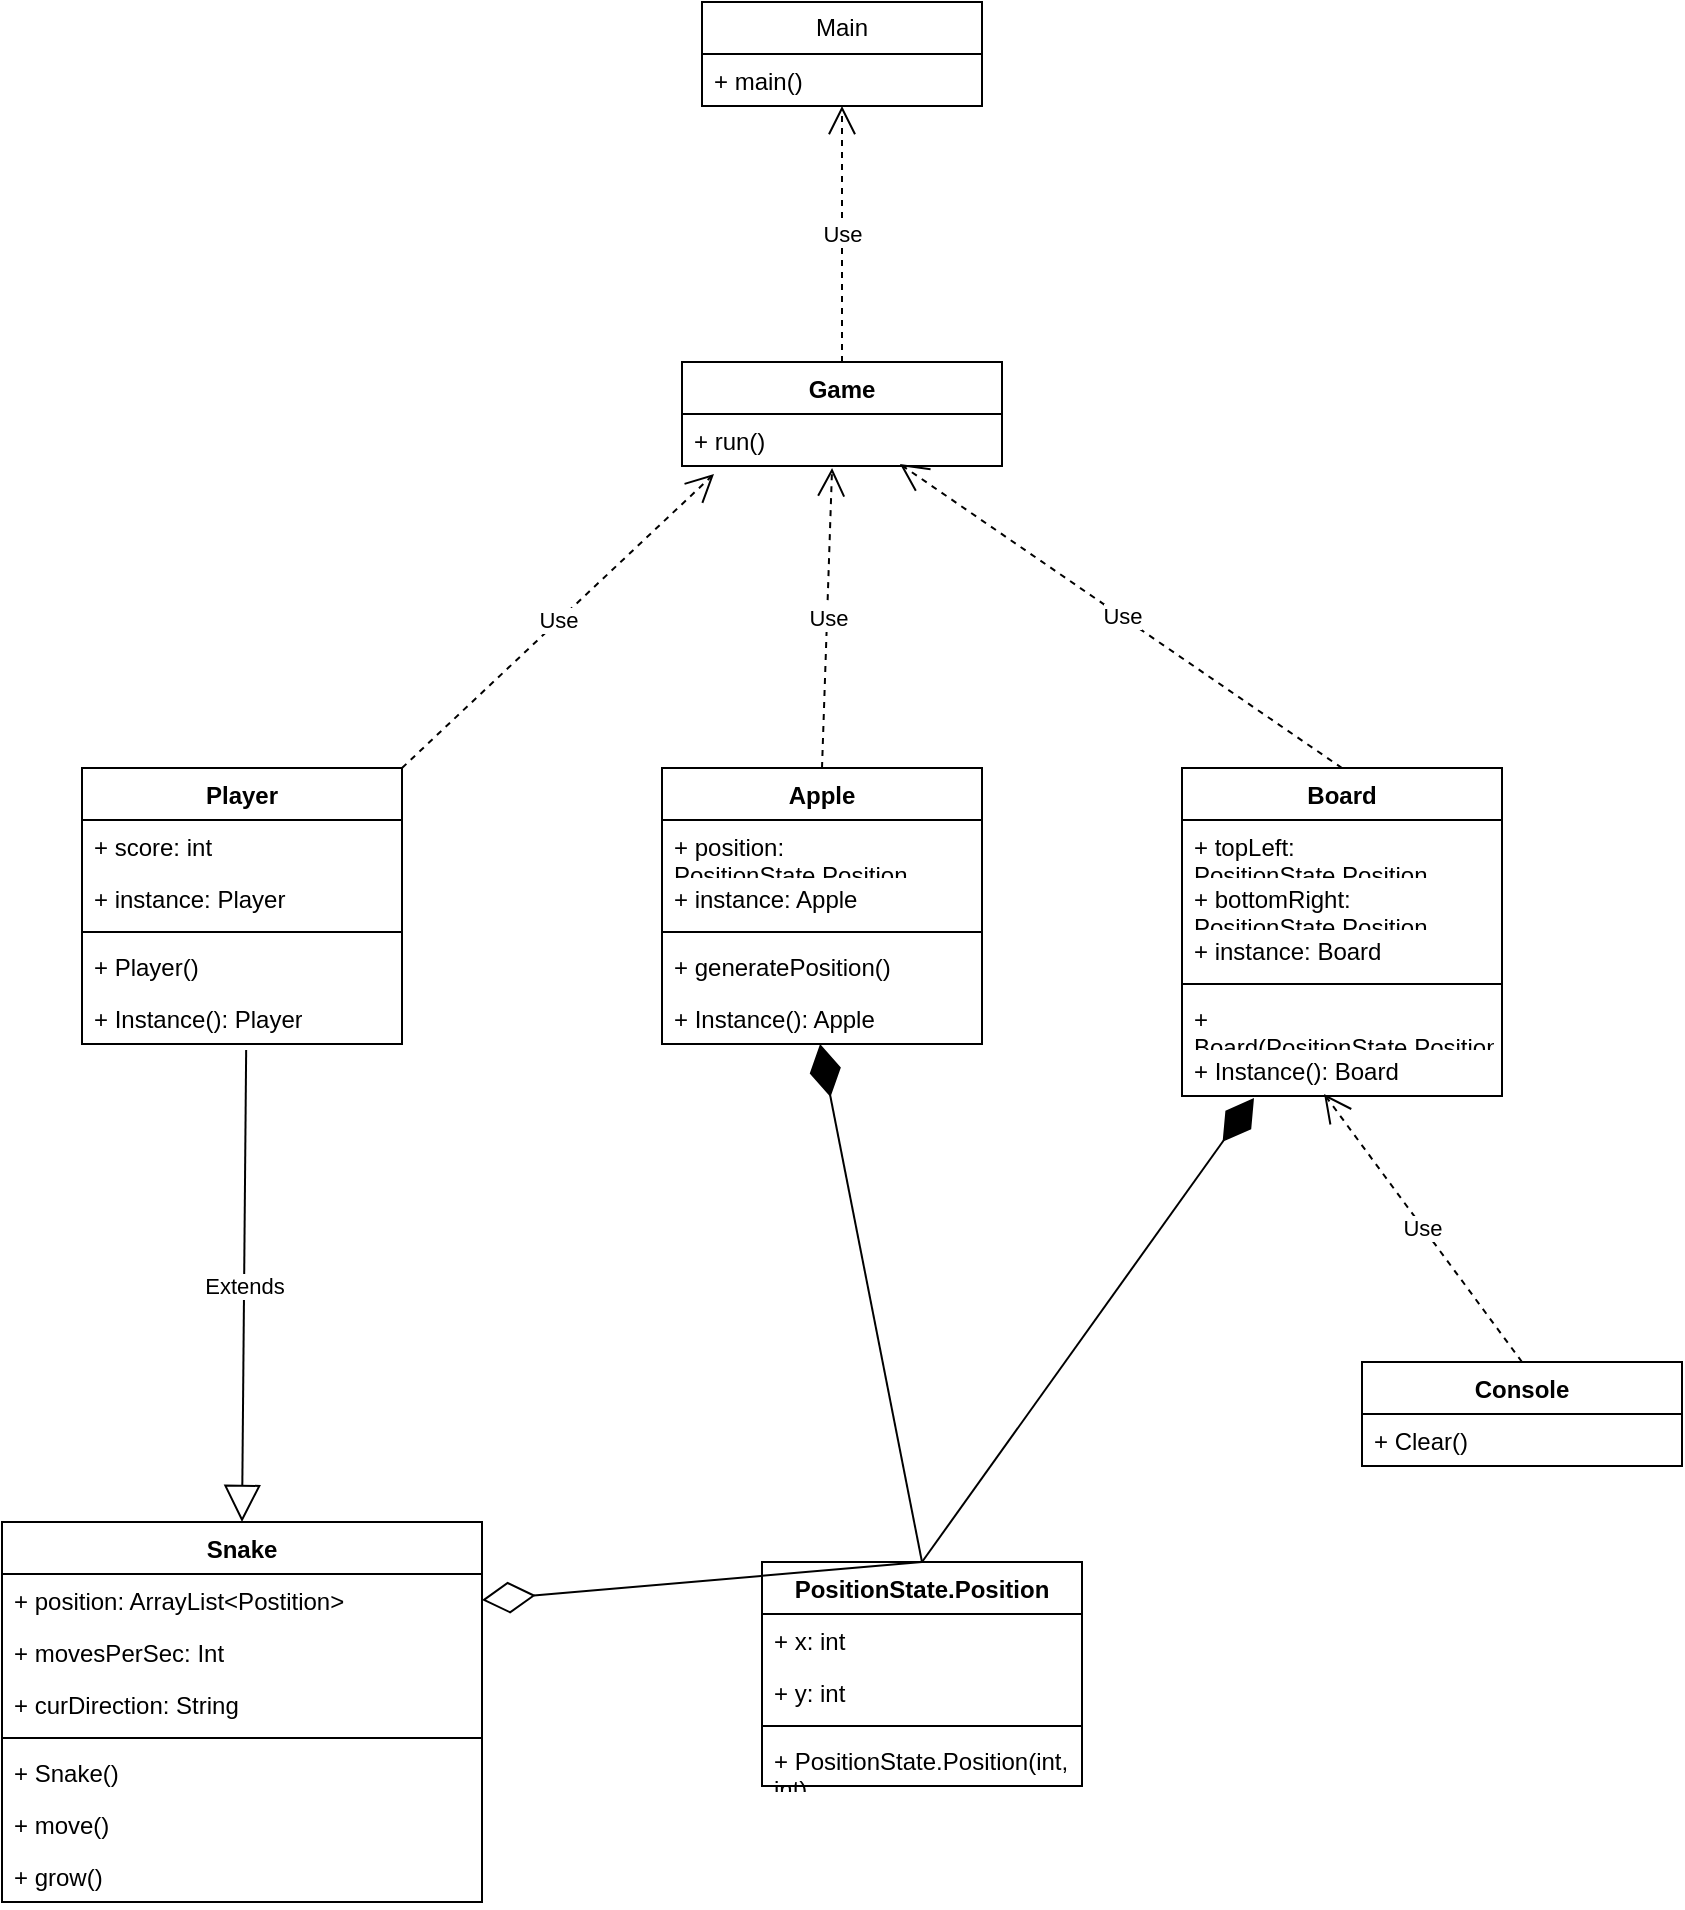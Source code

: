 <mxfile version="22.0.3" type="device">
  <diagram name="Page-1" id="xZm5ksWo7evVlGporeuc">
    <mxGraphModel dx="1256" dy="1187" grid="1" gridSize="10" guides="1" tooltips="1" connect="1" arrows="1" fold="1" page="1" pageScale="1" pageWidth="6000" pageHeight="6000" math="0" shadow="0">
      <root>
        <mxCell id="0" />
        <mxCell id="1" parent="0" />
        <mxCell id="t_h7PC8U5E-JY6uui9RC-5" value="Snake" style="swimlane;fontStyle=1;align=center;verticalAlign=top;childLayout=stackLayout;horizontal=1;startSize=26;horizontalStack=0;resizeParent=1;resizeParentMax=0;resizeLast=0;collapsible=1;marginBottom=0;whiteSpace=wrap;html=1;" parent="1" vertex="1">
          <mxGeometry x="3540" y="2900" width="240" height="190" as="geometry" />
        </mxCell>
        <mxCell id="t_h7PC8U5E-JY6uui9RC-18" value="+ position: ArrayList&amp;lt;Postition&amp;gt;" style="text;strokeColor=none;fillColor=none;align=left;verticalAlign=top;spacingLeft=4;spacingRight=4;overflow=hidden;rotatable=0;points=[[0,0.5],[1,0.5]];portConstraint=eastwest;whiteSpace=wrap;html=1;" parent="t_h7PC8U5E-JY6uui9RC-5" vertex="1">
          <mxGeometry y="26" width="240" height="26" as="geometry" />
        </mxCell>
        <mxCell id="t_h7PC8U5E-JY6uui9RC-19" value="+ movesPerSec: Int" style="text;strokeColor=none;fillColor=none;align=left;verticalAlign=top;spacingLeft=4;spacingRight=4;overflow=hidden;rotatable=0;points=[[0,0.5],[1,0.5]];portConstraint=eastwest;whiteSpace=wrap;html=1;" parent="t_h7PC8U5E-JY6uui9RC-5" vertex="1">
          <mxGeometry y="52" width="240" height="26" as="geometry" />
        </mxCell>
        <mxCell id="t_h7PC8U5E-JY6uui9RC-6" value="+ curDirection: String" style="text;strokeColor=none;fillColor=none;align=left;verticalAlign=top;spacingLeft=4;spacingRight=4;overflow=hidden;rotatable=0;points=[[0,0.5],[1,0.5]];portConstraint=eastwest;whiteSpace=wrap;html=1;" parent="t_h7PC8U5E-JY6uui9RC-5" vertex="1">
          <mxGeometry y="78" width="240" height="26" as="geometry" />
        </mxCell>
        <mxCell id="t_h7PC8U5E-JY6uui9RC-7" value="" style="line;strokeWidth=1;fillColor=none;align=left;verticalAlign=middle;spacingTop=-1;spacingLeft=3;spacingRight=3;rotatable=0;labelPosition=right;points=[];portConstraint=eastwest;strokeColor=inherit;" parent="t_h7PC8U5E-JY6uui9RC-5" vertex="1">
          <mxGeometry y="104" width="240" height="8" as="geometry" />
        </mxCell>
        <mxCell id="t_h7PC8U5E-JY6uui9RC-8" value="+ Snake()" style="text;strokeColor=none;fillColor=none;align=left;verticalAlign=top;spacingLeft=4;spacingRight=4;overflow=hidden;rotatable=0;points=[[0,0.5],[1,0.5]];portConstraint=eastwest;whiteSpace=wrap;html=1;" parent="t_h7PC8U5E-JY6uui9RC-5" vertex="1">
          <mxGeometry y="112" width="240" height="26" as="geometry" />
        </mxCell>
        <mxCell id="OusBoqiJpsUOBPcfSJoH-21" value="+ move()" style="text;strokeColor=none;fillColor=none;align=left;verticalAlign=top;spacingLeft=4;spacingRight=4;overflow=hidden;rotatable=0;points=[[0,0.5],[1,0.5]];portConstraint=eastwest;whiteSpace=wrap;html=1;" vertex="1" parent="t_h7PC8U5E-JY6uui9RC-5">
          <mxGeometry y="138" width="240" height="26" as="geometry" />
        </mxCell>
        <mxCell id="OusBoqiJpsUOBPcfSJoH-22" value="+ grow()" style="text;strokeColor=none;fillColor=none;align=left;verticalAlign=top;spacingLeft=4;spacingRight=4;overflow=hidden;rotatable=0;points=[[0,0.5],[1,0.5]];portConstraint=eastwest;whiteSpace=wrap;html=1;" vertex="1" parent="t_h7PC8U5E-JY6uui9RC-5">
          <mxGeometry y="164" width="240" height="26" as="geometry" />
        </mxCell>
        <mxCell id="t_h7PC8U5E-JY6uui9RC-9" value="Apple" style="swimlane;fontStyle=1;align=center;verticalAlign=top;childLayout=stackLayout;horizontal=1;startSize=26;horizontalStack=0;resizeParent=1;resizeParentMax=0;resizeLast=0;collapsible=1;marginBottom=0;whiteSpace=wrap;html=1;" parent="1" vertex="1">
          <mxGeometry x="3870" y="2523" width="160" height="138" as="geometry" />
        </mxCell>
        <mxCell id="t_h7PC8U5E-JY6uui9RC-41" value="+ position: PositionState.Position" style="text;strokeColor=none;fillColor=none;align=left;verticalAlign=top;spacingLeft=4;spacingRight=4;overflow=hidden;rotatable=0;points=[[0,0.5],[1,0.5]];portConstraint=eastwest;whiteSpace=wrap;html=1;" parent="t_h7PC8U5E-JY6uui9RC-9" vertex="1">
          <mxGeometry y="26" width="160" height="26" as="geometry" />
        </mxCell>
        <mxCell id="t_h7PC8U5E-JY6uui9RC-10" value="+ instance: Apple" style="text;strokeColor=none;fillColor=none;align=left;verticalAlign=top;spacingLeft=4;spacingRight=4;overflow=hidden;rotatable=0;points=[[0,0.5],[1,0.5]];portConstraint=eastwest;whiteSpace=wrap;html=1;" parent="t_h7PC8U5E-JY6uui9RC-9" vertex="1">
          <mxGeometry y="52" width="160" height="26" as="geometry" />
        </mxCell>
        <mxCell id="t_h7PC8U5E-JY6uui9RC-11" value="" style="line;strokeWidth=1;fillColor=none;align=left;verticalAlign=middle;spacingTop=-1;spacingLeft=3;spacingRight=3;rotatable=0;labelPosition=right;points=[];portConstraint=eastwest;strokeColor=inherit;" parent="t_h7PC8U5E-JY6uui9RC-9" vertex="1">
          <mxGeometry y="78" width="160" height="8" as="geometry" />
        </mxCell>
        <mxCell id="t_h7PC8U5E-JY6uui9RC-12" value="+ generatePosition()" style="text;strokeColor=none;fillColor=none;align=left;verticalAlign=top;spacingLeft=4;spacingRight=4;overflow=hidden;rotatable=0;points=[[0,0.5],[1,0.5]];portConstraint=eastwest;whiteSpace=wrap;html=1;" parent="t_h7PC8U5E-JY6uui9RC-9" vertex="1">
          <mxGeometry y="86" width="160" height="26" as="geometry" />
        </mxCell>
        <mxCell id="t_h7PC8U5E-JY6uui9RC-42" value="+ Instance(): Apple" style="text;strokeColor=none;fillColor=none;align=left;verticalAlign=top;spacingLeft=4;spacingRight=4;overflow=hidden;rotatable=0;points=[[0,0.5],[1,0.5]];portConstraint=eastwest;whiteSpace=wrap;html=1;" parent="t_h7PC8U5E-JY6uui9RC-9" vertex="1">
          <mxGeometry y="112" width="160" height="26" as="geometry" />
        </mxCell>
        <mxCell id="t_h7PC8U5E-JY6uui9RC-13" value="PositionState.Position" style="swimlane;fontStyle=1;align=center;verticalAlign=top;childLayout=stackLayout;horizontal=1;startSize=26;horizontalStack=0;resizeParent=1;resizeParentMax=0;resizeLast=0;collapsible=1;marginBottom=0;whiteSpace=wrap;html=1;" parent="1" vertex="1">
          <mxGeometry x="3920" y="2920" width="160" height="112" as="geometry" />
        </mxCell>
        <mxCell id="t_h7PC8U5E-JY6uui9RC-17" value="+ x: int" style="text;strokeColor=none;fillColor=none;align=left;verticalAlign=top;spacingLeft=4;spacingRight=4;overflow=hidden;rotatable=0;points=[[0,0.5],[1,0.5]];portConstraint=eastwest;whiteSpace=wrap;html=1;" parent="t_h7PC8U5E-JY6uui9RC-13" vertex="1">
          <mxGeometry y="26" width="160" height="26" as="geometry" />
        </mxCell>
        <mxCell id="t_h7PC8U5E-JY6uui9RC-14" value="+ y: int" style="text;strokeColor=none;fillColor=none;align=left;verticalAlign=top;spacingLeft=4;spacingRight=4;overflow=hidden;rotatable=0;points=[[0,0.5],[1,0.5]];portConstraint=eastwest;whiteSpace=wrap;html=1;" parent="t_h7PC8U5E-JY6uui9RC-13" vertex="1">
          <mxGeometry y="52" width="160" height="26" as="geometry" />
        </mxCell>
        <mxCell id="t_h7PC8U5E-JY6uui9RC-15" value="" style="line;strokeWidth=1;fillColor=none;align=left;verticalAlign=middle;spacingTop=-1;spacingLeft=3;spacingRight=3;rotatable=0;labelPosition=right;points=[];portConstraint=eastwest;strokeColor=inherit;" parent="t_h7PC8U5E-JY6uui9RC-13" vertex="1">
          <mxGeometry y="78" width="160" height="8" as="geometry" />
        </mxCell>
        <mxCell id="t_h7PC8U5E-JY6uui9RC-16" value="+ PositionState.Position(int, int)" style="text;strokeColor=none;fillColor=none;align=left;verticalAlign=top;spacingLeft=4;spacingRight=4;overflow=hidden;rotatable=0;points=[[0,0.5],[1,0.5]];portConstraint=eastwest;whiteSpace=wrap;html=1;" parent="t_h7PC8U5E-JY6uui9RC-13" vertex="1">
          <mxGeometry y="86" width="160" height="26" as="geometry" />
        </mxCell>
        <mxCell id="t_h7PC8U5E-JY6uui9RC-20" value="Console" style="swimlane;fontStyle=1;align=center;verticalAlign=top;childLayout=stackLayout;horizontal=1;startSize=26;horizontalStack=0;resizeParent=1;resizeParentMax=0;resizeLast=0;collapsible=1;marginBottom=0;whiteSpace=wrap;html=1;" parent="1" vertex="1">
          <mxGeometry x="4220" y="2820" width="160" height="52" as="geometry" />
        </mxCell>
        <mxCell id="t_h7PC8U5E-JY6uui9RC-23" value="+ Clear()" style="text;strokeColor=none;fillColor=none;align=left;verticalAlign=top;spacingLeft=4;spacingRight=4;overflow=hidden;rotatable=0;points=[[0,0.5],[1,0.5]];portConstraint=eastwest;whiteSpace=wrap;html=1;" parent="t_h7PC8U5E-JY6uui9RC-20" vertex="1">
          <mxGeometry y="26" width="160" height="26" as="geometry" />
        </mxCell>
        <mxCell id="t_h7PC8U5E-JY6uui9RC-25" value="Game" style="swimlane;fontStyle=1;align=center;verticalAlign=top;childLayout=stackLayout;horizontal=1;startSize=26;horizontalStack=0;resizeParent=1;resizeParentMax=0;resizeLast=0;collapsible=1;marginBottom=0;whiteSpace=wrap;html=1;" parent="1" vertex="1">
          <mxGeometry x="3880" y="2320" width="160" height="52" as="geometry" />
        </mxCell>
        <mxCell id="t_h7PC8U5E-JY6uui9RC-28" value="+ run()" style="text;strokeColor=none;fillColor=none;align=left;verticalAlign=top;spacingLeft=4;spacingRight=4;overflow=hidden;rotatable=0;points=[[0,0.5],[1,0.5]];portConstraint=eastwest;whiteSpace=wrap;html=1;" parent="t_h7PC8U5E-JY6uui9RC-25" vertex="1">
          <mxGeometry y="26" width="160" height="26" as="geometry" />
        </mxCell>
        <mxCell id="t_h7PC8U5E-JY6uui9RC-30" value="Player" style="swimlane;fontStyle=1;align=center;verticalAlign=top;childLayout=stackLayout;horizontal=1;startSize=26;horizontalStack=0;resizeParent=1;resizeParentMax=0;resizeLast=0;collapsible=1;marginBottom=0;whiteSpace=wrap;html=1;" parent="1" vertex="1">
          <mxGeometry x="3580" y="2523" width="160" height="138" as="geometry" />
        </mxCell>
        <mxCell id="t_h7PC8U5E-JY6uui9RC-38" value="+ score: int" style="text;strokeColor=none;fillColor=none;align=left;verticalAlign=top;spacingLeft=4;spacingRight=4;overflow=hidden;rotatable=0;points=[[0,0.5],[1,0.5]];portConstraint=eastwest;whiteSpace=wrap;html=1;" parent="t_h7PC8U5E-JY6uui9RC-30" vertex="1">
          <mxGeometry y="26" width="160" height="26" as="geometry" />
        </mxCell>
        <mxCell id="t_h7PC8U5E-JY6uui9RC-31" value="+ instance: Player" style="text;strokeColor=none;fillColor=none;align=left;verticalAlign=top;spacingLeft=4;spacingRight=4;overflow=hidden;rotatable=0;points=[[0,0.5],[1,0.5]];portConstraint=eastwest;whiteSpace=wrap;html=1;" parent="t_h7PC8U5E-JY6uui9RC-30" vertex="1">
          <mxGeometry y="52" width="160" height="26" as="geometry" />
        </mxCell>
        <mxCell id="t_h7PC8U5E-JY6uui9RC-32" value="" style="line;strokeWidth=1;fillColor=none;align=left;verticalAlign=middle;spacingTop=-1;spacingLeft=3;spacingRight=3;rotatable=0;labelPosition=right;points=[];portConstraint=eastwest;strokeColor=inherit;" parent="t_h7PC8U5E-JY6uui9RC-30" vertex="1">
          <mxGeometry y="78" width="160" height="8" as="geometry" />
        </mxCell>
        <mxCell id="t_h7PC8U5E-JY6uui9RC-33" value="+ Player()" style="text;strokeColor=none;fillColor=none;align=left;verticalAlign=top;spacingLeft=4;spacingRight=4;overflow=hidden;rotatable=0;points=[[0,0.5],[1,0.5]];portConstraint=eastwest;whiteSpace=wrap;html=1;" parent="t_h7PC8U5E-JY6uui9RC-30" vertex="1">
          <mxGeometry y="86" width="160" height="26" as="geometry" />
        </mxCell>
        <mxCell id="t_h7PC8U5E-JY6uui9RC-39" value="+ Instance(): Player" style="text;strokeColor=none;fillColor=none;align=left;verticalAlign=top;spacingLeft=4;spacingRight=4;overflow=hidden;rotatable=0;points=[[0,0.5],[1,0.5]];portConstraint=eastwest;whiteSpace=wrap;html=1;" parent="t_h7PC8U5E-JY6uui9RC-30" vertex="1">
          <mxGeometry y="112" width="160" height="26" as="geometry" />
        </mxCell>
        <mxCell id="gsPtNWC2rEJa7Tm3fhpT-1" value="Board" style="swimlane;fontStyle=1;align=center;verticalAlign=top;childLayout=stackLayout;horizontal=1;startSize=26;horizontalStack=0;resizeParent=1;resizeParentMax=0;resizeLast=0;collapsible=1;marginBottom=0;whiteSpace=wrap;html=1;" parent="1" vertex="1">
          <mxGeometry x="4130" y="2523" width="160" height="164" as="geometry" />
        </mxCell>
        <mxCell id="gsPtNWC2rEJa7Tm3fhpT-5" value="+ topLeft: PositionState.Position" style="text;strokeColor=none;fillColor=none;align=left;verticalAlign=top;spacingLeft=4;spacingRight=4;overflow=hidden;rotatable=0;points=[[0,0.5],[1,0.5]];portConstraint=eastwest;whiteSpace=wrap;html=1;" parent="gsPtNWC2rEJa7Tm3fhpT-1" vertex="1">
          <mxGeometry y="26" width="160" height="26" as="geometry" />
        </mxCell>
        <mxCell id="gsPtNWC2rEJa7Tm3fhpT-6" value="+ bottomRight: PositionState.Position" style="text;strokeColor=none;fillColor=none;align=left;verticalAlign=top;spacingLeft=4;spacingRight=4;overflow=hidden;rotatable=0;points=[[0,0.5],[1,0.5]];portConstraint=eastwest;whiteSpace=wrap;html=1;" parent="gsPtNWC2rEJa7Tm3fhpT-1" vertex="1">
          <mxGeometry y="52" width="160" height="26" as="geometry" />
        </mxCell>
        <mxCell id="gsPtNWC2rEJa7Tm3fhpT-2" value="+ instance: Board" style="text;strokeColor=none;fillColor=none;align=left;verticalAlign=top;spacingLeft=4;spacingRight=4;overflow=hidden;rotatable=0;points=[[0,0.5],[1,0.5]];portConstraint=eastwest;whiteSpace=wrap;html=1;" parent="gsPtNWC2rEJa7Tm3fhpT-1" vertex="1">
          <mxGeometry y="78" width="160" height="26" as="geometry" />
        </mxCell>
        <mxCell id="gsPtNWC2rEJa7Tm3fhpT-3" value="" style="line;strokeWidth=1;fillColor=none;align=left;verticalAlign=middle;spacingTop=-1;spacingLeft=3;spacingRight=3;rotatable=0;labelPosition=right;points=[];portConstraint=eastwest;strokeColor=inherit;" parent="gsPtNWC2rEJa7Tm3fhpT-1" vertex="1">
          <mxGeometry y="104" width="160" height="8" as="geometry" />
        </mxCell>
        <mxCell id="gsPtNWC2rEJa7Tm3fhpT-4" value="+ Board(PositionState.Position, PositionState.Position)" style="text;strokeColor=none;fillColor=none;align=left;verticalAlign=top;spacingLeft=4;spacingRight=4;overflow=hidden;rotatable=0;points=[[0,0.5],[1,0.5]];portConstraint=eastwest;whiteSpace=wrap;html=1;" parent="gsPtNWC2rEJa7Tm3fhpT-1" vertex="1">
          <mxGeometry y="112" width="160" height="26" as="geometry" />
        </mxCell>
        <mxCell id="gsPtNWC2rEJa7Tm3fhpT-7" value="+ Instance(): Board" style="text;strokeColor=none;fillColor=none;align=left;verticalAlign=top;spacingLeft=4;spacingRight=4;overflow=hidden;rotatable=0;points=[[0,0.5],[1,0.5]];portConstraint=eastwest;whiteSpace=wrap;html=1;" parent="gsPtNWC2rEJa7Tm3fhpT-1" vertex="1">
          <mxGeometry y="138" width="160" height="26" as="geometry" />
        </mxCell>
        <mxCell id="OusBoqiJpsUOBPcfSJoH-5" value="Extends" style="endArrow=block;endSize=16;endFill=0;html=1;rounded=0;exitX=0.513;exitY=1.115;exitDx=0;exitDy=0;exitPerimeter=0;entryX=0.5;entryY=0;entryDx=0;entryDy=0;" edge="1" parent="1" source="t_h7PC8U5E-JY6uui9RC-39" target="t_h7PC8U5E-JY6uui9RC-5">
          <mxGeometry width="160" relative="1" as="geometry">
            <mxPoint x="3920" y="2900" as="sourcePoint" />
            <mxPoint x="3620" y="2980" as="targetPoint" />
          </mxGeometry>
        </mxCell>
        <mxCell id="OusBoqiJpsUOBPcfSJoH-6" value="Use" style="endArrow=open;endSize=12;dashed=1;html=1;rounded=0;entryX=0.444;entryY=0.962;entryDx=0;entryDy=0;entryPerimeter=0;exitX=0.5;exitY=0;exitDx=0;exitDy=0;" edge="1" parent="1" source="t_h7PC8U5E-JY6uui9RC-20" target="gsPtNWC2rEJa7Tm3fhpT-7">
          <mxGeometry width="160" relative="1" as="geometry">
            <mxPoint x="3920" y="2900" as="sourcePoint" />
            <mxPoint x="4080" y="2900" as="targetPoint" />
          </mxGeometry>
        </mxCell>
        <mxCell id="OusBoqiJpsUOBPcfSJoH-7" value="Main" style="swimlane;fontStyle=0;childLayout=stackLayout;horizontal=1;startSize=26;fillColor=none;horizontalStack=0;resizeParent=1;resizeParentMax=0;resizeLast=0;collapsible=1;marginBottom=0;whiteSpace=wrap;html=1;" vertex="1" parent="1">
          <mxGeometry x="3890" y="2140" width="140" height="52" as="geometry" />
        </mxCell>
        <mxCell id="OusBoqiJpsUOBPcfSJoH-10" value="+ main()" style="text;strokeColor=none;fillColor=none;align=left;verticalAlign=top;spacingLeft=4;spacingRight=4;overflow=hidden;rotatable=0;points=[[0,0.5],[1,0.5]];portConstraint=eastwest;whiteSpace=wrap;html=1;" vertex="1" parent="OusBoqiJpsUOBPcfSJoH-7">
          <mxGeometry y="26" width="140" height="26" as="geometry" />
        </mxCell>
        <mxCell id="OusBoqiJpsUOBPcfSJoH-11" value="Use" style="endArrow=open;endSize=12;dashed=1;html=1;rounded=0;exitX=0.5;exitY=0;exitDx=0;exitDy=0;" edge="1" parent="1" source="t_h7PC8U5E-JY6uui9RC-25" target="OusBoqiJpsUOBPcfSJoH-10">
          <mxGeometry width="160" relative="1" as="geometry">
            <mxPoint x="3940" y="2317" as="sourcePoint" />
            <mxPoint x="3941" y="2230" as="targetPoint" />
          </mxGeometry>
        </mxCell>
        <mxCell id="OusBoqiJpsUOBPcfSJoH-14" value="" style="endArrow=diamondThin;endFill=0;endSize=24;html=1;rounded=0;exitX=0.5;exitY=0;exitDx=0;exitDy=0;entryX=1;entryY=0.5;entryDx=0;entryDy=0;" edge="1" parent="1" source="t_h7PC8U5E-JY6uui9RC-13" target="t_h7PC8U5E-JY6uui9RC-18">
          <mxGeometry width="160" relative="1" as="geometry">
            <mxPoint x="3920" y="2600" as="sourcePoint" />
            <mxPoint x="4080" y="2600" as="targetPoint" />
          </mxGeometry>
        </mxCell>
        <mxCell id="OusBoqiJpsUOBPcfSJoH-16" value="" style="endArrow=diamondThin;endFill=1;endSize=24;html=1;rounded=0;entryX=0.494;entryY=1;entryDx=0;entryDy=0;exitX=0.5;exitY=0;exitDx=0;exitDy=0;entryPerimeter=0;" edge="1" parent="1" source="t_h7PC8U5E-JY6uui9RC-13" target="t_h7PC8U5E-JY6uui9RC-42">
          <mxGeometry width="160" relative="1" as="geometry">
            <mxPoint x="3920" y="2950" as="sourcePoint" />
            <mxPoint x="3770" y="2875" as="targetPoint" />
          </mxGeometry>
        </mxCell>
        <mxCell id="OusBoqiJpsUOBPcfSJoH-17" value="" style="endArrow=diamondThin;endFill=1;endSize=24;html=1;rounded=0;entryX=0.225;entryY=1.038;entryDx=0;entryDy=0;exitX=0.5;exitY=0;exitDx=0;exitDy=0;entryPerimeter=0;" edge="1" parent="1" source="t_h7PC8U5E-JY6uui9RC-13" target="gsPtNWC2rEJa7Tm3fhpT-7">
          <mxGeometry width="160" relative="1" as="geometry">
            <mxPoint x="3920" y="2950" as="sourcePoint" />
            <mxPoint x="3959" y="2658" as="targetPoint" />
          </mxGeometry>
        </mxCell>
        <mxCell id="OusBoqiJpsUOBPcfSJoH-18" value="Use" style="endArrow=open;endSize=12;dashed=1;html=1;rounded=0;entryX=0.681;entryY=0.962;entryDx=0;entryDy=0;entryPerimeter=0;exitX=0.5;exitY=0;exitDx=0;exitDy=0;" edge="1" parent="1" source="gsPtNWC2rEJa7Tm3fhpT-1" target="t_h7PC8U5E-JY6uui9RC-28">
          <mxGeometry width="160" relative="1" as="geometry">
            <mxPoint x="4270" y="2830" as="sourcePoint" />
            <mxPoint x="4171" y="2683" as="targetPoint" />
          </mxGeometry>
        </mxCell>
        <mxCell id="OusBoqiJpsUOBPcfSJoH-19" value="Use" style="endArrow=open;endSize=12;dashed=1;html=1;rounded=0;entryX=0.469;entryY=1.038;entryDx=0;entryDy=0;entryPerimeter=0;exitX=0.5;exitY=0;exitDx=0;exitDy=0;" edge="1" parent="1" source="t_h7PC8U5E-JY6uui9RC-9" target="t_h7PC8U5E-JY6uui9RC-28">
          <mxGeometry width="160" relative="1" as="geometry">
            <mxPoint x="4280" y="2840" as="sourcePoint" />
            <mxPoint x="4181" y="2693" as="targetPoint" />
          </mxGeometry>
        </mxCell>
        <mxCell id="OusBoqiJpsUOBPcfSJoH-20" value="Use" style="endArrow=open;endSize=12;dashed=1;html=1;rounded=0;entryX=0.1;entryY=1.154;entryDx=0;entryDy=0;entryPerimeter=0;exitX=1;exitY=0;exitDx=0;exitDy=0;" edge="1" parent="1" source="t_h7PC8U5E-JY6uui9RC-30" target="t_h7PC8U5E-JY6uui9RC-28">
          <mxGeometry x="0.003" width="160" relative="1" as="geometry">
            <mxPoint x="4290" y="2850" as="sourcePoint" />
            <mxPoint x="4191" y="2703" as="targetPoint" />
            <mxPoint as="offset" />
          </mxGeometry>
        </mxCell>
      </root>
    </mxGraphModel>
  </diagram>
</mxfile>
